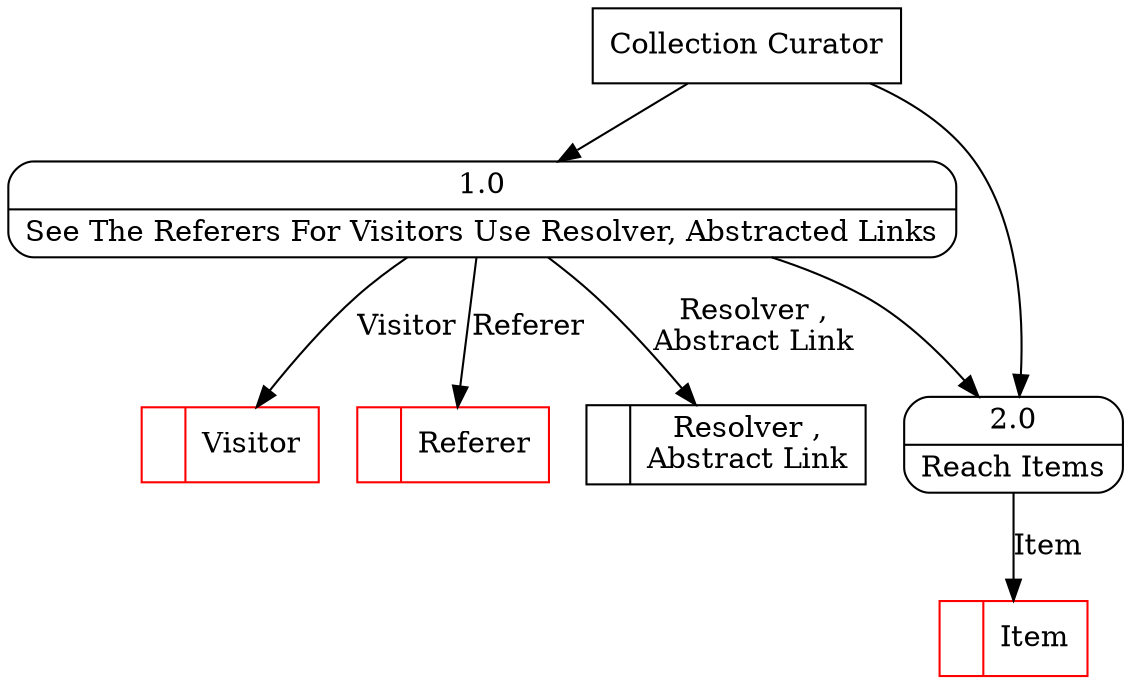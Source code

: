 digraph dfd2{ 
node[shape=record]
200 [label="<f0>  |<f1> Visitor " color=red];
201 [label="<f0>  |<f1> Referer " color=red];
202 [label="<f0>  |<f1> Item " color=red];
203 [label="<f0>  |<f1> Resolver ,\nAbstract Link " ];
204 [label="Collection Curator" shape=box];
205 [label="{<f0> 1.0|<f1> See The Referers For Visitors Use Resolver, Abstracted Links }" shape=Mrecord];
206 [label="{<f0> 2.0|<f1> Reach Items }" shape=Mrecord];
204 -> 205
204 -> 206
205 -> 206
205 -> 201 [label="Referer"]
205 -> 200 [label="Visitor"]
205 -> 203 [label="Resolver ,\nAbstract Link"]
206 -> 202 [label="Item"]
}